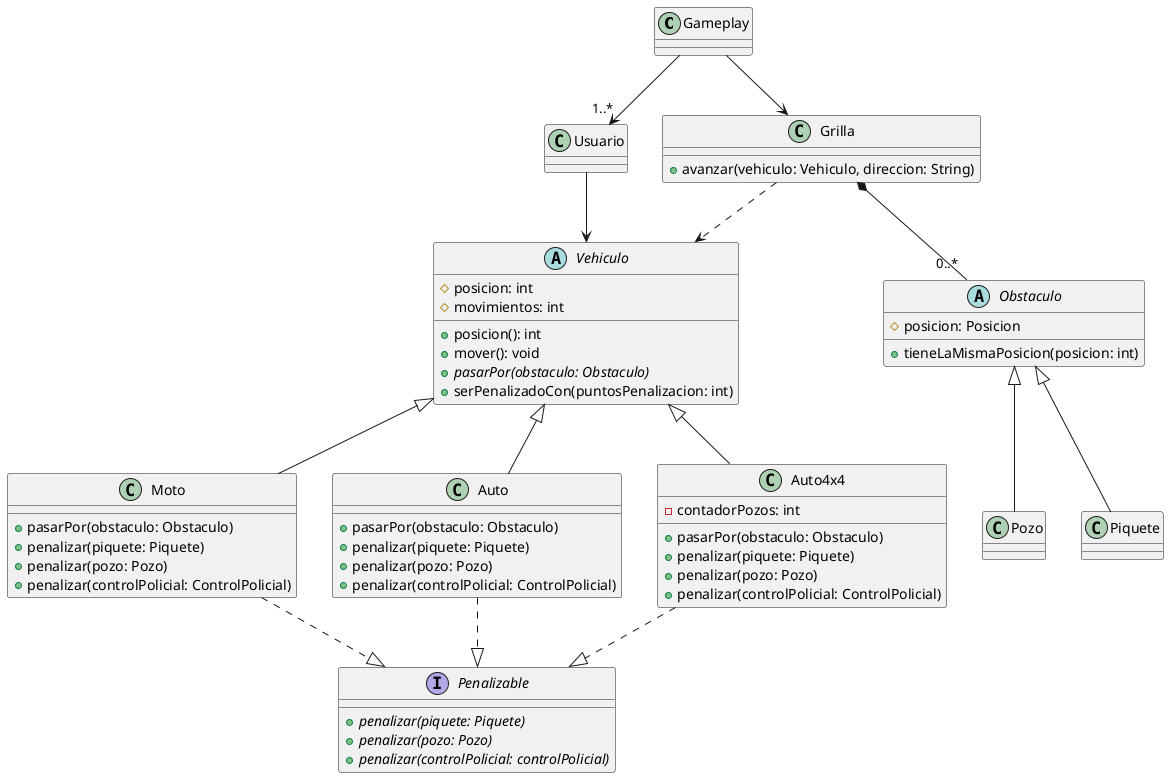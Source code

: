 @startuml

class Gameplay {}

class Grilla {
    + avanzar(vehiculo: Vehiculo, direccion: String)
}

class Usuario {}

abstract class Vehiculo {
    # posicion: int
    # movimientos: int
    + posicion(): int
    + mover(): void
    + {abstract} pasarPor(obstaculo: Obstaculo)
    + serPenalizadoCon(puntosPenalizacion: int)
}

class Moto {
    + pasarPor(obstaculo: Obstaculo)
    + penalizar(piquete: Piquete)
    + penalizar(pozo: Pozo)
    + penalizar(controlPolicial: ControlPolicial)
}

class Auto {
    + pasarPor(obstaculo: Obstaculo)
    + penalizar(piquete: Piquete)
    + penalizar(pozo: Pozo)
    + penalizar(controlPolicial: ControlPolicial)
}

class Auto4x4 {
    - contadorPozos: int
    + pasarPor(obstaculo: Obstaculo)
    + penalizar(piquete: Piquete)
    + penalizar(pozo: Pozo)
    + penalizar(controlPolicial: ControlPolicial)
}

abstract class Obstaculo {
    # posicion: Posicion
    + tieneLaMismaPosicion(posicion: int)
}

class Pozo {}

class Piquete {}

interface Penalizable {
    + {abstract} penalizar(piquete: Piquete)
    + {abstract} penalizar(pozo: Pozo)
    + {abstract} penalizar(controlPolicial: controlPolicial)
}

Gameplay --> Grilla
Usuario --> Vehiculo

Gameplay --> "1..*" Usuario
Grilla ..> Vehiculo
Grilla *-- "0..*" Obstaculo
Auto ..|> Penalizable
Moto ..|> Penalizable
Auto4x4 ..|> Penalizable
Vehiculo <|-- Moto
Vehiculo <|-- Auto
Vehiculo <|-- Auto4x4

Obstaculo <|-- Pozo
Obstaculo <|-- Piquete

@enduml
